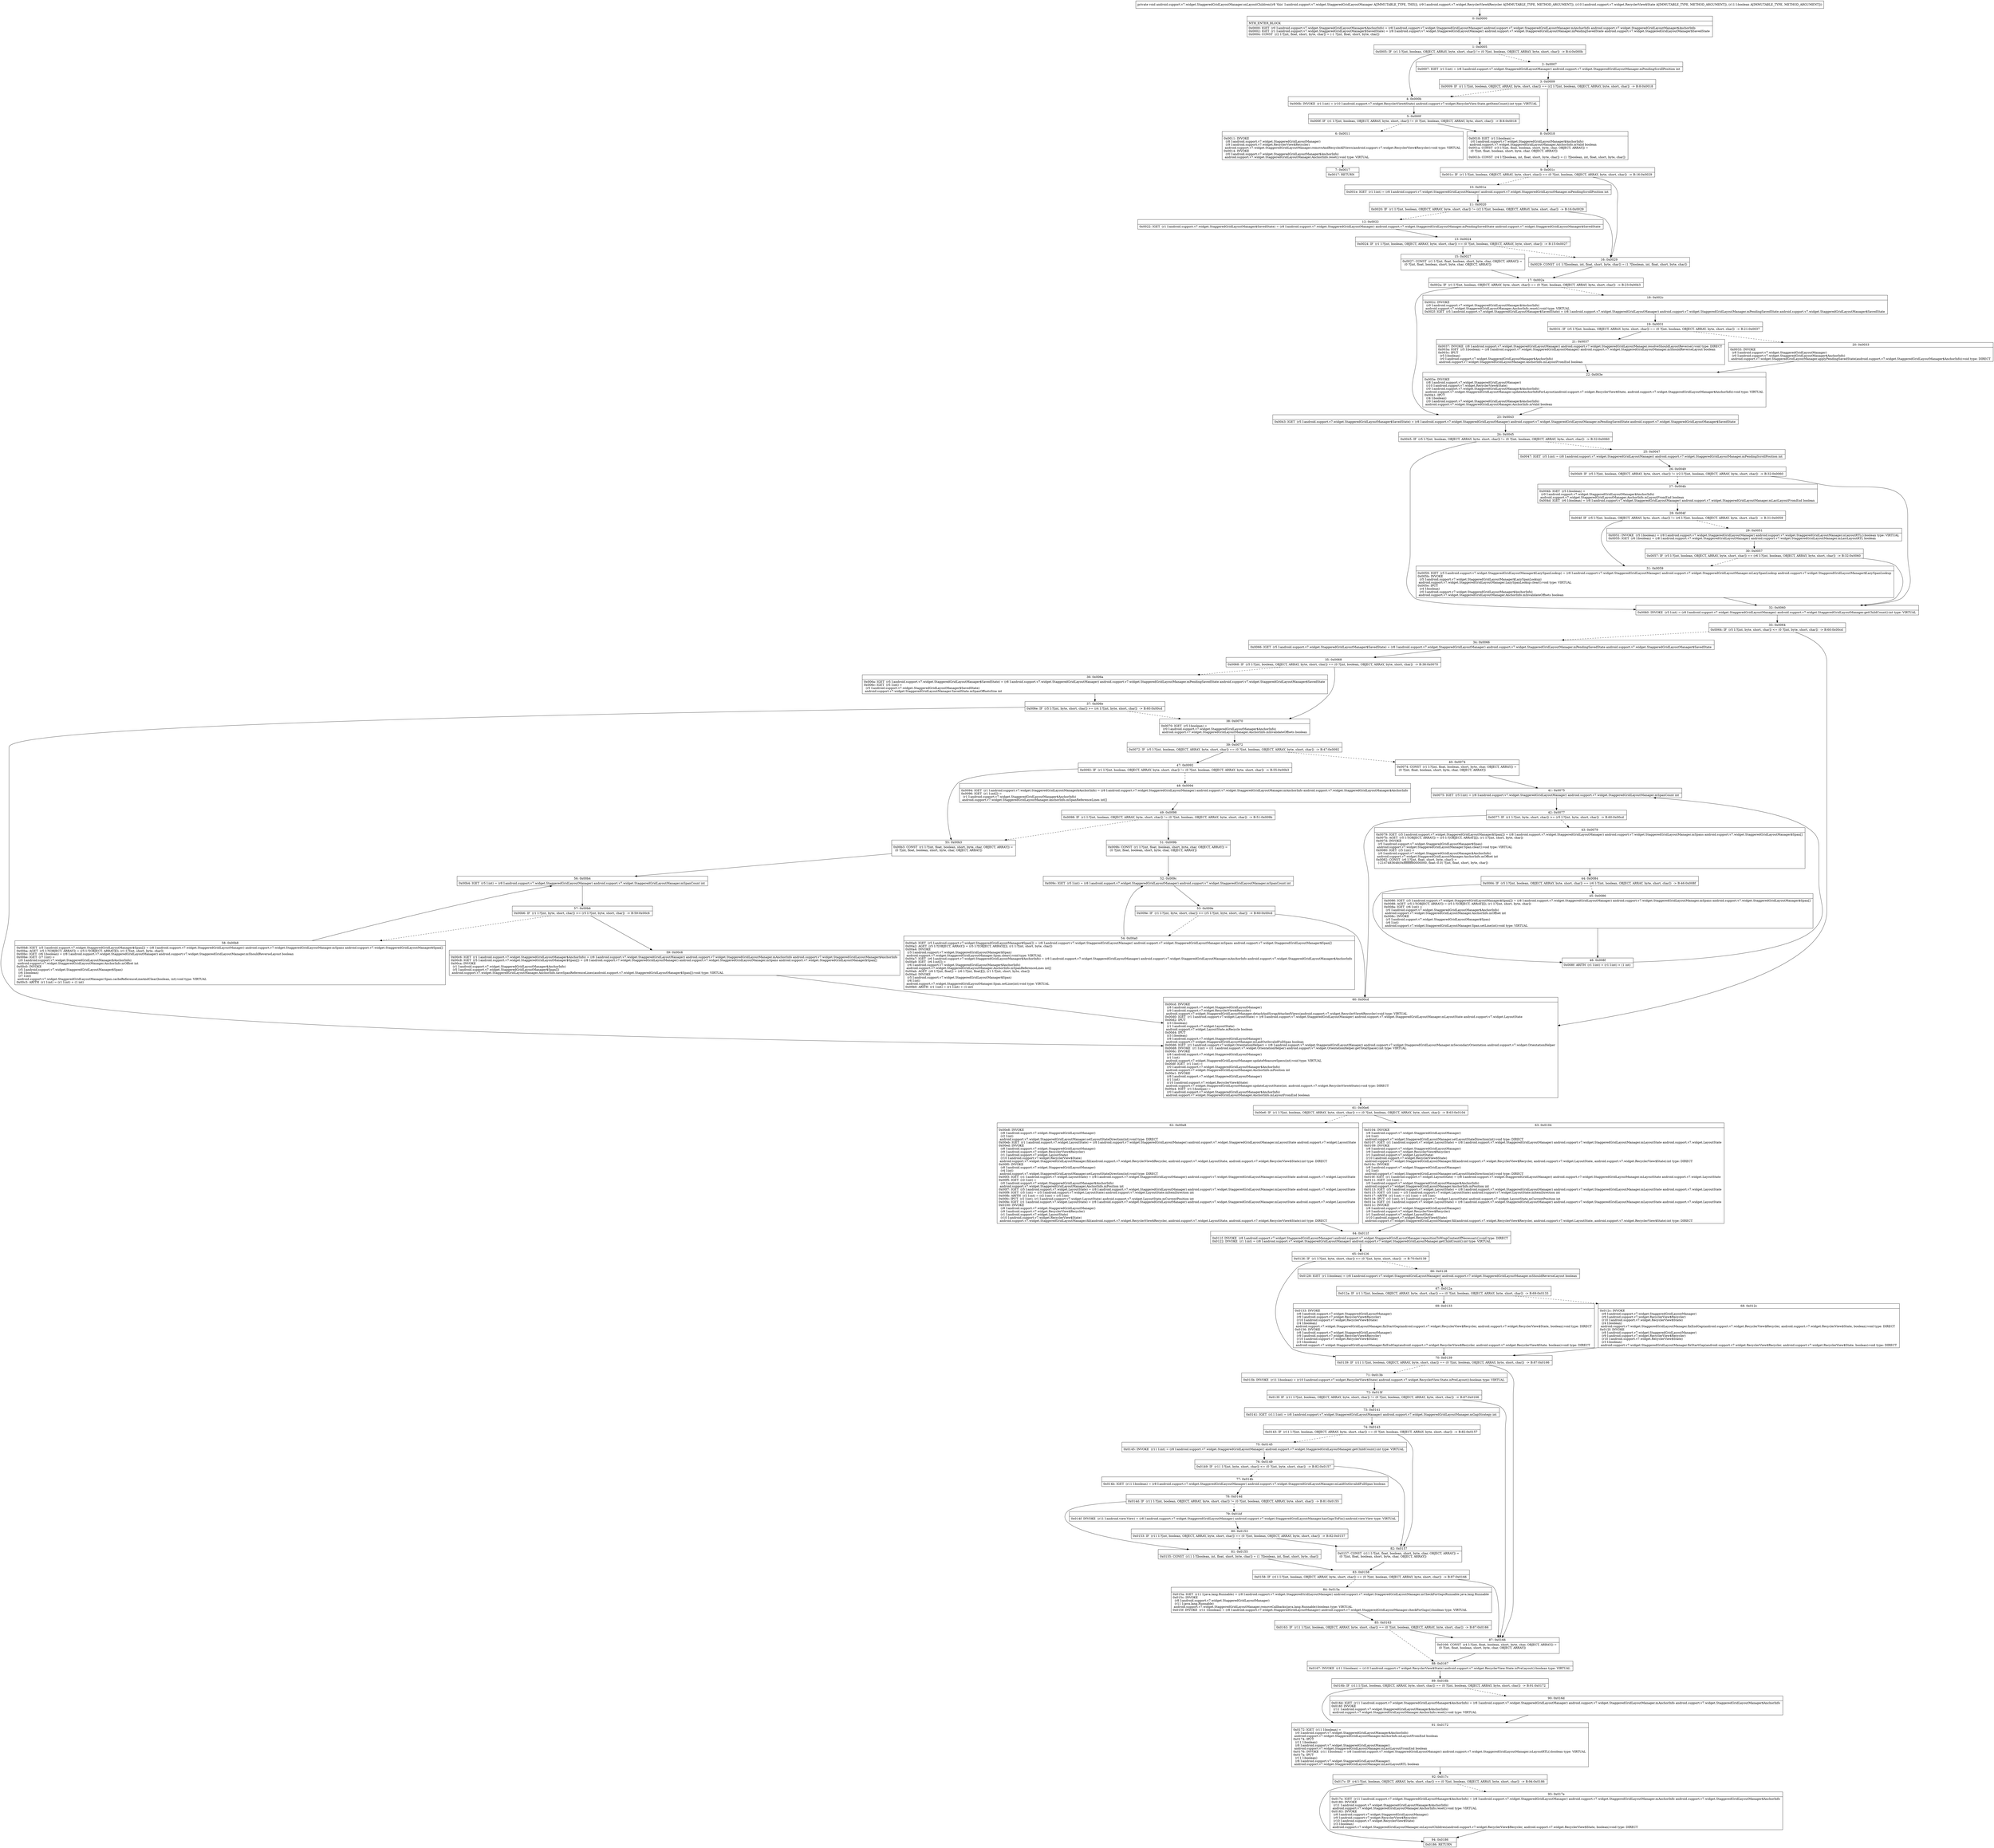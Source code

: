 digraph "CFG forandroid.support.v7.widget.StaggeredGridLayoutManager.onLayoutChildren(Landroid\/support\/v7\/widget\/RecyclerView$Recycler;Landroid\/support\/v7\/widget\/RecyclerView$State;Z)V" {
Node_0 [shape=record,label="{0\:\ 0x0000|MTH_ENTER_BLOCK\l|0x0000: IGET  (r0 I:android.support.v7.widget.StaggeredGridLayoutManager$AnchorInfo) = (r8 I:android.support.v7.widget.StaggeredGridLayoutManager) android.support.v7.widget.StaggeredGridLayoutManager.mAnchorInfo android.support.v7.widget.StaggeredGridLayoutManager$AnchorInfo \l0x0002: IGET  (r1 I:android.support.v7.widget.StaggeredGridLayoutManager$SavedState) = (r8 I:android.support.v7.widget.StaggeredGridLayoutManager) android.support.v7.widget.StaggeredGridLayoutManager.mPendingSavedState android.support.v7.widget.StaggeredGridLayoutManager$SavedState \l0x0004: CONST  (r2 I:?[int, float, short, byte, char]) = (\-1 ?[int, float, short, byte, char]) \l}"];
Node_1 [shape=record,label="{1\:\ 0x0005|0x0005: IF  (r1 I:?[int, boolean, OBJECT, ARRAY, byte, short, char]) != (0 ?[int, boolean, OBJECT, ARRAY, byte, short, char])  \-\> B:4:0x000b \l}"];
Node_2 [shape=record,label="{2\:\ 0x0007|0x0007: IGET  (r1 I:int) = (r8 I:android.support.v7.widget.StaggeredGridLayoutManager) android.support.v7.widget.StaggeredGridLayoutManager.mPendingScrollPosition int \l}"];
Node_3 [shape=record,label="{3\:\ 0x0009|0x0009: IF  (r1 I:?[int, boolean, OBJECT, ARRAY, byte, short, char]) == (r2 I:?[int, boolean, OBJECT, ARRAY, byte, short, char])  \-\> B:8:0x0018 \l}"];
Node_4 [shape=record,label="{4\:\ 0x000b|0x000b: INVOKE  (r1 I:int) = (r10 I:android.support.v7.widget.RecyclerView$State) android.support.v7.widget.RecyclerView.State.getItemCount():int type: VIRTUAL \l}"];
Node_5 [shape=record,label="{5\:\ 0x000f|0x000f: IF  (r1 I:?[int, boolean, OBJECT, ARRAY, byte, short, char]) != (0 ?[int, boolean, OBJECT, ARRAY, byte, short, char])  \-\> B:8:0x0018 \l}"];
Node_6 [shape=record,label="{6\:\ 0x0011|0x0011: INVOKE  \l  (r8 I:android.support.v7.widget.StaggeredGridLayoutManager)\l  (r9 I:android.support.v7.widget.RecyclerView$Recycler)\l android.support.v7.widget.StaggeredGridLayoutManager.removeAndRecycleAllViews(android.support.v7.widget.RecyclerView$Recycler):void type: VIRTUAL \l0x0014: INVOKE  \l  (r0 I:android.support.v7.widget.StaggeredGridLayoutManager$AnchorInfo)\l android.support.v7.widget.StaggeredGridLayoutManager.AnchorInfo.reset():void type: VIRTUAL \l}"];
Node_7 [shape=record,label="{7\:\ 0x0017|0x0017: RETURN   \l}"];
Node_8 [shape=record,label="{8\:\ 0x0018|0x0018: IGET  (r1 I:boolean) = \l  (r0 I:android.support.v7.widget.StaggeredGridLayoutManager$AnchorInfo)\l android.support.v7.widget.StaggeredGridLayoutManager.AnchorInfo.mValid boolean \l0x001a: CONST  (r3 I:?[int, float, boolean, short, byte, char, OBJECT, ARRAY]) = \l  (0 ?[int, float, boolean, short, byte, char, OBJECT, ARRAY])\l \l0x001b: CONST  (r4 I:?[boolean, int, float, short, byte, char]) = (1 ?[boolean, int, float, short, byte, char]) \l}"];
Node_9 [shape=record,label="{9\:\ 0x001c|0x001c: IF  (r1 I:?[int, boolean, OBJECT, ARRAY, byte, short, char]) == (0 ?[int, boolean, OBJECT, ARRAY, byte, short, char])  \-\> B:16:0x0029 \l}"];
Node_10 [shape=record,label="{10\:\ 0x001e|0x001e: IGET  (r1 I:int) = (r8 I:android.support.v7.widget.StaggeredGridLayoutManager) android.support.v7.widget.StaggeredGridLayoutManager.mPendingScrollPosition int \l}"];
Node_11 [shape=record,label="{11\:\ 0x0020|0x0020: IF  (r1 I:?[int, boolean, OBJECT, ARRAY, byte, short, char]) != (r2 I:?[int, boolean, OBJECT, ARRAY, byte, short, char])  \-\> B:16:0x0029 \l}"];
Node_12 [shape=record,label="{12\:\ 0x0022|0x0022: IGET  (r1 I:android.support.v7.widget.StaggeredGridLayoutManager$SavedState) = (r8 I:android.support.v7.widget.StaggeredGridLayoutManager) android.support.v7.widget.StaggeredGridLayoutManager.mPendingSavedState android.support.v7.widget.StaggeredGridLayoutManager$SavedState \l}"];
Node_13 [shape=record,label="{13\:\ 0x0024|0x0024: IF  (r1 I:?[int, boolean, OBJECT, ARRAY, byte, short, char]) == (0 ?[int, boolean, OBJECT, ARRAY, byte, short, char])  \-\> B:15:0x0027 \l}"];
Node_15 [shape=record,label="{15\:\ 0x0027|0x0027: CONST  (r1 I:?[int, float, boolean, short, byte, char, OBJECT, ARRAY]) = \l  (0 ?[int, float, boolean, short, byte, char, OBJECT, ARRAY])\l \l}"];
Node_16 [shape=record,label="{16\:\ 0x0029|0x0029: CONST  (r1 I:?[boolean, int, float, short, byte, char]) = (1 ?[boolean, int, float, short, byte, char]) \l}"];
Node_17 [shape=record,label="{17\:\ 0x002a|0x002a: IF  (r1 I:?[int, boolean, OBJECT, ARRAY, byte, short, char]) == (0 ?[int, boolean, OBJECT, ARRAY, byte, short, char])  \-\> B:23:0x0043 \l}"];
Node_18 [shape=record,label="{18\:\ 0x002c|0x002c: INVOKE  \l  (r0 I:android.support.v7.widget.StaggeredGridLayoutManager$AnchorInfo)\l android.support.v7.widget.StaggeredGridLayoutManager.AnchorInfo.reset():void type: VIRTUAL \l0x002f: IGET  (r5 I:android.support.v7.widget.StaggeredGridLayoutManager$SavedState) = (r8 I:android.support.v7.widget.StaggeredGridLayoutManager) android.support.v7.widget.StaggeredGridLayoutManager.mPendingSavedState android.support.v7.widget.StaggeredGridLayoutManager$SavedState \l}"];
Node_19 [shape=record,label="{19\:\ 0x0031|0x0031: IF  (r5 I:?[int, boolean, OBJECT, ARRAY, byte, short, char]) == (0 ?[int, boolean, OBJECT, ARRAY, byte, short, char])  \-\> B:21:0x0037 \l}"];
Node_20 [shape=record,label="{20\:\ 0x0033|0x0033: INVOKE  \l  (r8 I:android.support.v7.widget.StaggeredGridLayoutManager)\l  (r0 I:android.support.v7.widget.StaggeredGridLayoutManager$AnchorInfo)\l android.support.v7.widget.StaggeredGridLayoutManager.applyPendingSavedState(android.support.v7.widget.StaggeredGridLayoutManager$AnchorInfo):void type: DIRECT \l}"];
Node_21 [shape=record,label="{21\:\ 0x0037|0x0037: INVOKE  (r8 I:android.support.v7.widget.StaggeredGridLayoutManager) android.support.v7.widget.StaggeredGridLayoutManager.resolveShouldLayoutReverse():void type: DIRECT \l0x003a: IGET  (r5 I:boolean) = (r8 I:android.support.v7.widget.StaggeredGridLayoutManager) android.support.v7.widget.StaggeredGridLayoutManager.mShouldReverseLayout boolean \l0x003c: IPUT  \l  (r5 I:boolean)\l  (r0 I:android.support.v7.widget.StaggeredGridLayoutManager$AnchorInfo)\l android.support.v7.widget.StaggeredGridLayoutManager.AnchorInfo.mLayoutFromEnd boolean \l}"];
Node_22 [shape=record,label="{22\:\ 0x003e|0x003e: INVOKE  \l  (r8 I:android.support.v7.widget.StaggeredGridLayoutManager)\l  (r10 I:android.support.v7.widget.RecyclerView$State)\l  (r0 I:android.support.v7.widget.StaggeredGridLayoutManager$AnchorInfo)\l android.support.v7.widget.StaggeredGridLayoutManager.updateAnchorInfoForLayout(android.support.v7.widget.RecyclerView$State, android.support.v7.widget.StaggeredGridLayoutManager$AnchorInfo):void type: VIRTUAL \l0x0041: IPUT  \l  (r4 I:boolean)\l  (r0 I:android.support.v7.widget.StaggeredGridLayoutManager$AnchorInfo)\l android.support.v7.widget.StaggeredGridLayoutManager.AnchorInfo.mValid boolean \l}"];
Node_23 [shape=record,label="{23\:\ 0x0043|0x0043: IGET  (r5 I:android.support.v7.widget.StaggeredGridLayoutManager$SavedState) = (r8 I:android.support.v7.widget.StaggeredGridLayoutManager) android.support.v7.widget.StaggeredGridLayoutManager.mPendingSavedState android.support.v7.widget.StaggeredGridLayoutManager$SavedState \l}"];
Node_24 [shape=record,label="{24\:\ 0x0045|0x0045: IF  (r5 I:?[int, boolean, OBJECT, ARRAY, byte, short, char]) != (0 ?[int, boolean, OBJECT, ARRAY, byte, short, char])  \-\> B:32:0x0060 \l}"];
Node_25 [shape=record,label="{25\:\ 0x0047|0x0047: IGET  (r5 I:int) = (r8 I:android.support.v7.widget.StaggeredGridLayoutManager) android.support.v7.widget.StaggeredGridLayoutManager.mPendingScrollPosition int \l}"];
Node_26 [shape=record,label="{26\:\ 0x0049|0x0049: IF  (r5 I:?[int, boolean, OBJECT, ARRAY, byte, short, char]) != (r2 I:?[int, boolean, OBJECT, ARRAY, byte, short, char])  \-\> B:32:0x0060 \l}"];
Node_27 [shape=record,label="{27\:\ 0x004b|0x004b: IGET  (r5 I:boolean) = \l  (r0 I:android.support.v7.widget.StaggeredGridLayoutManager$AnchorInfo)\l android.support.v7.widget.StaggeredGridLayoutManager.AnchorInfo.mLayoutFromEnd boolean \l0x004d: IGET  (r6 I:boolean) = (r8 I:android.support.v7.widget.StaggeredGridLayoutManager) android.support.v7.widget.StaggeredGridLayoutManager.mLastLayoutFromEnd boolean \l}"];
Node_28 [shape=record,label="{28\:\ 0x004f|0x004f: IF  (r5 I:?[int, boolean, OBJECT, ARRAY, byte, short, char]) != (r6 I:?[int, boolean, OBJECT, ARRAY, byte, short, char])  \-\> B:31:0x0059 \l}"];
Node_29 [shape=record,label="{29\:\ 0x0051|0x0051: INVOKE  (r5 I:boolean) = (r8 I:android.support.v7.widget.StaggeredGridLayoutManager) android.support.v7.widget.StaggeredGridLayoutManager.isLayoutRTL():boolean type: VIRTUAL \l0x0055: IGET  (r6 I:boolean) = (r8 I:android.support.v7.widget.StaggeredGridLayoutManager) android.support.v7.widget.StaggeredGridLayoutManager.mLastLayoutRTL boolean \l}"];
Node_30 [shape=record,label="{30\:\ 0x0057|0x0057: IF  (r5 I:?[int, boolean, OBJECT, ARRAY, byte, short, char]) == (r6 I:?[int, boolean, OBJECT, ARRAY, byte, short, char])  \-\> B:32:0x0060 \l}"];
Node_31 [shape=record,label="{31\:\ 0x0059|0x0059: IGET  (r5 I:android.support.v7.widget.StaggeredGridLayoutManager$LazySpanLookup) = (r8 I:android.support.v7.widget.StaggeredGridLayoutManager) android.support.v7.widget.StaggeredGridLayoutManager.mLazySpanLookup android.support.v7.widget.StaggeredGridLayoutManager$LazySpanLookup \l0x005b: INVOKE  \l  (r5 I:android.support.v7.widget.StaggeredGridLayoutManager$LazySpanLookup)\l android.support.v7.widget.StaggeredGridLayoutManager.LazySpanLookup.clear():void type: VIRTUAL \l0x005e: IPUT  \l  (r4 I:boolean)\l  (r0 I:android.support.v7.widget.StaggeredGridLayoutManager$AnchorInfo)\l android.support.v7.widget.StaggeredGridLayoutManager.AnchorInfo.mInvalidateOffsets boolean \l}"];
Node_32 [shape=record,label="{32\:\ 0x0060|0x0060: INVOKE  (r5 I:int) = (r8 I:android.support.v7.widget.StaggeredGridLayoutManager) android.support.v7.widget.StaggeredGridLayoutManager.getChildCount():int type: VIRTUAL \l}"];
Node_33 [shape=record,label="{33\:\ 0x0064|0x0064: IF  (r5 I:?[int, byte, short, char]) \<= (0 ?[int, byte, short, char])  \-\> B:60:0x00cd \l}"];
Node_34 [shape=record,label="{34\:\ 0x0066|0x0066: IGET  (r5 I:android.support.v7.widget.StaggeredGridLayoutManager$SavedState) = (r8 I:android.support.v7.widget.StaggeredGridLayoutManager) android.support.v7.widget.StaggeredGridLayoutManager.mPendingSavedState android.support.v7.widget.StaggeredGridLayoutManager$SavedState \l}"];
Node_35 [shape=record,label="{35\:\ 0x0068|0x0068: IF  (r5 I:?[int, boolean, OBJECT, ARRAY, byte, short, char]) == (0 ?[int, boolean, OBJECT, ARRAY, byte, short, char])  \-\> B:38:0x0070 \l}"];
Node_36 [shape=record,label="{36\:\ 0x006a|0x006a: IGET  (r5 I:android.support.v7.widget.StaggeredGridLayoutManager$SavedState) = (r8 I:android.support.v7.widget.StaggeredGridLayoutManager) android.support.v7.widget.StaggeredGridLayoutManager.mPendingSavedState android.support.v7.widget.StaggeredGridLayoutManager$SavedState \l0x006c: IGET  (r5 I:int) = \l  (r5 I:android.support.v7.widget.StaggeredGridLayoutManager$SavedState)\l android.support.v7.widget.StaggeredGridLayoutManager.SavedState.mSpanOffsetsSize int \l}"];
Node_37 [shape=record,label="{37\:\ 0x006e|0x006e: IF  (r5 I:?[int, byte, short, char]) \>= (r4 I:?[int, byte, short, char])  \-\> B:60:0x00cd \l}"];
Node_38 [shape=record,label="{38\:\ 0x0070|0x0070: IGET  (r5 I:boolean) = \l  (r0 I:android.support.v7.widget.StaggeredGridLayoutManager$AnchorInfo)\l android.support.v7.widget.StaggeredGridLayoutManager.AnchorInfo.mInvalidateOffsets boolean \l}"];
Node_39 [shape=record,label="{39\:\ 0x0072|0x0072: IF  (r5 I:?[int, boolean, OBJECT, ARRAY, byte, short, char]) == (0 ?[int, boolean, OBJECT, ARRAY, byte, short, char])  \-\> B:47:0x0092 \l}"];
Node_40 [shape=record,label="{40\:\ 0x0074|0x0074: CONST  (r1 I:?[int, float, boolean, short, byte, char, OBJECT, ARRAY]) = \l  (0 ?[int, float, boolean, short, byte, char, OBJECT, ARRAY])\l \l}"];
Node_41 [shape=record,label="{41\:\ 0x0075|0x0075: IGET  (r5 I:int) = (r8 I:android.support.v7.widget.StaggeredGridLayoutManager) android.support.v7.widget.StaggeredGridLayoutManager.mSpanCount int \l}"];
Node_42 [shape=record,label="{42\:\ 0x0077|0x0077: IF  (r1 I:?[int, byte, short, char]) \>= (r5 I:?[int, byte, short, char])  \-\> B:60:0x00cd \l}"];
Node_43 [shape=record,label="{43\:\ 0x0079|0x0079: IGET  (r5 I:android.support.v7.widget.StaggeredGridLayoutManager$Span[]) = (r8 I:android.support.v7.widget.StaggeredGridLayoutManager) android.support.v7.widget.StaggeredGridLayoutManager.mSpans android.support.v7.widget.StaggeredGridLayoutManager$Span[] \l0x007b: AGET  (r5 I:?[OBJECT, ARRAY]) = (r5 I:?[OBJECT, ARRAY][]), (r1 I:?[int, short, byte, char]) \l0x007d: INVOKE  \l  (r5 I:android.support.v7.widget.StaggeredGridLayoutManager$Span)\l android.support.v7.widget.StaggeredGridLayoutManager.Span.clear():void type: VIRTUAL \l0x0080: IGET  (r5 I:int) = \l  (r0 I:android.support.v7.widget.StaggeredGridLayoutManager$AnchorInfo)\l android.support.v7.widget.StaggeredGridLayoutManager.AnchorInfo.mOffset int \l0x0082: CONST  (r6 I:?[int, float, short, byte, char]) = \l  (\-2147483648(0xffffffff80000000, float:\-0.0) ?[int, float, short, byte, char])\l \l}"];
Node_44 [shape=record,label="{44\:\ 0x0084|0x0084: IF  (r5 I:?[int, boolean, OBJECT, ARRAY, byte, short, char]) == (r6 I:?[int, boolean, OBJECT, ARRAY, byte, short, char])  \-\> B:46:0x008f \l}"];
Node_45 [shape=record,label="{45\:\ 0x0086|0x0086: IGET  (r5 I:android.support.v7.widget.StaggeredGridLayoutManager$Span[]) = (r8 I:android.support.v7.widget.StaggeredGridLayoutManager) android.support.v7.widget.StaggeredGridLayoutManager.mSpans android.support.v7.widget.StaggeredGridLayoutManager$Span[] \l0x0088: AGET  (r5 I:?[OBJECT, ARRAY]) = (r5 I:?[OBJECT, ARRAY][]), (r1 I:?[int, short, byte, char]) \l0x008a: IGET  (r6 I:int) = \l  (r0 I:android.support.v7.widget.StaggeredGridLayoutManager$AnchorInfo)\l android.support.v7.widget.StaggeredGridLayoutManager.AnchorInfo.mOffset int \l0x008c: INVOKE  \l  (r5 I:android.support.v7.widget.StaggeredGridLayoutManager$Span)\l  (r6 I:int)\l android.support.v7.widget.StaggeredGridLayoutManager.Span.setLine(int):void type: VIRTUAL \l}"];
Node_46 [shape=record,label="{46\:\ 0x008f|0x008f: ARITH  (r1 I:int) = (r1 I:int) + (1 int) \l}"];
Node_47 [shape=record,label="{47\:\ 0x0092|0x0092: IF  (r1 I:?[int, boolean, OBJECT, ARRAY, byte, short, char]) != (0 ?[int, boolean, OBJECT, ARRAY, byte, short, char])  \-\> B:55:0x00b3 \l}"];
Node_48 [shape=record,label="{48\:\ 0x0094|0x0094: IGET  (r1 I:android.support.v7.widget.StaggeredGridLayoutManager$AnchorInfo) = (r8 I:android.support.v7.widget.StaggeredGridLayoutManager) android.support.v7.widget.StaggeredGridLayoutManager.mAnchorInfo android.support.v7.widget.StaggeredGridLayoutManager$AnchorInfo \l0x0096: IGET  (r1 I:int[]) = \l  (r1 I:android.support.v7.widget.StaggeredGridLayoutManager$AnchorInfo)\l android.support.v7.widget.StaggeredGridLayoutManager.AnchorInfo.mSpanReferenceLines int[] \l}"];
Node_49 [shape=record,label="{49\:\ 0x0098|0x0098: IF  (r1 I:?[int, boolean, OBJECT, ARRAY, byte, short, char]) != (0 ?[int, boolean, OBJECT, ARRAY, byte, short, char])  \-\> B:51:0x009b \l}"];
Node_51 [shape=record,label="{51\:\ 0x009b|0x009b: CONST  (r1 I:?[int, float, boolean, short, byte, char, OBJECT, ARRAY]) = \l  (0 ?[int, float, boolean, short, byte, char, OBJECT, ARRAY])\l \l}"];
Node_52 [shape=record,label="{52\:\ 0x009c|0x009c: IGET  (r5 I:int) = (r8 I:android.support.v7.widget.StaggeredGridLayoutManager) android.support.v7.widget.StaggeredGridLayoutManager.mSpanCount int \l}"];
Node_53 [shape=record,label="{53\:\ 0x009e|0x009e: IF  (r1 I:?[int, byte, short, char]) \>= (r5 I:?[int, byte, short, char])  \-\> B:60:0x00cd \l}"];
Node_54 [shape=record,label="{54\:\ 0x00a0|0x00a0: IGET  (r5 I:android.support.v7.widget.StaggeredGridLayoutManager$Span[]) = (r8 I:android.support.v7.widget.StaggeredGridLayoutManager) android.support.v7.widget.StaggeredGridLayoutManager.mSpans android.support.v7.widget.StaggeredGridLayoutManager$Span[] \l0x00a2: AGET  (r5 I:?[OBJECT, ARRAY]) = (r5 I:?[OBJECT, ARRAY][]), (r1 I:?[int, short, byte, char]) \l0x00a4: INVOKE  \l  (r5 I:android.support.v7.widget.StaggeredGridLayoutManager$Span)\l android.support.v7.widget.StaggeredGridLayoutManager.Span.clear():void type: VIRTUAL \l0x00a7: IGET  (r6 I:android.support.v7.widget.StaggeredGridLayoutManager$AnchorInfo) = (r8 I:android.support.v7.widget.StaggeredGridLayoutManager) android.support.v7.widget.StaggeredGridLayoutManager.mAnchorInfo android.support.v7.widget.StaggeredGridLayoutManager$AnchorInfo \l0x00a9: IGET  (r6 I:int[]) = \l  (r6 I:android.support.v7.widget.StaggeredGridLayoutManager$AnchorInfo)\l android.support.v7.widget.StaggeredGridLayoutManager.AnchorInfo.mSpanReferenceLines int[] \l0x00ab: AGET  (r6 I:?[int, float]) = (r6 I:?[int, float][]), (r1 I:?[int, short, byte, char]) \l0x00ad: INVOKE  \l  (r5 I:android.support.v7.widget.StaggeredGridLayoutManager$Span)\l  (r6 I:int)\l android.support.v7.widget.StaggeredGridLayoutManager.Span.setLine(int):void type: VIRTUAL \l0x00b0: ARITH  (r1 I:int) = (r1 I:int) + (1 int) \l}"];
Node_55 [shape=record,label="{55\:\ 0x00b3|0x00b3: CONST  (r1 I:?[int, float, boolean, short, byte, char, OBJECT, ARRAY]) = \l  (0 ?[int, float, boolean, short, byte, char, OBJECT, ARRAY])\l \l}"];
Node_56 [shape=record,label="{56\:\ 0x00b4|0x00b4: IGET  (r5 I:int) = (r8 I:android.support.v7.widget.StaggeredGridLayoutManager) android.support.v7.widget.StaggeredGridLayoutManager.mSpanCount int \l}"];
Node_57 [shape=record,label="{57\:\ 0x00b6|0x00b6: IF  (r1 I:?[int, byte, short, char]) \>= (r5 I:?[int, byte, short, char])  \-\> B:59:0x00c6 \l}"];
Node_58 [shape=record,label="{58\:\ 0x00b8|0x00b8: IGET  (r5 I:android.support.v7.widget.StaggeredGridLayoutManager$Span[]) = (r8 I:android.support.v7.widget.StaggeredGridLayoutManager) android.support.v7.widget.StaggeredGridLayoutManager.mSpans android.support.v7.widget.StaggeredGridLayoutManager$Span[] \l0x00ba: AGET  (r5 I:?[OBJECT, ARRAY]) = (r5 I:?[OBJECT, ARRAY][]), (r1 I:?[int, short, byte, char]) \l0x00bc: IGET  (r6 I:boolean) = (r8 I:android.support.v7.widget.StaggeredGridLayoutManager) android.support.v7.widget.StaggeredGridLayoutManager.mShouldReverseLayout boolean \l0x00be: IGET  (r7 I:int) = \l  (r0 I:android.support.v7.widget.StaggeredGridLayoutManager$AnchorInfo)\l android.support.v7.widget.StaggeredGridLayoutManager.AnchorInfo.mOffset int \l0x00c0: INVOKE  \l  (r5 I:android.support.v7.widget.StaggeredGridLayoutManager$Span)\l  (r6 I:boolean)\l  (r7 I:int)\l android.support.v7.widget.StaggeredGridLayoutManager.Span.cacheReferenceLineAndClear(boolean, int):void type: VIRTUAL \l0x00c3: ARITH  (r1 I:int) = (r1 I:int) + (1 int) \l}"];
Node_59 [shape=record,label="{59\:\ 0x00c6|0x00c6: IGET  (r1 I:android.support.v7.widget.StaggeredGridLayoutManager$AnchorInfo) = (r8 I:android.support.v7.widget.StaggeredGridLayoutManager) android.support.v7.widget.StaggeredGridLayoutManager.mAnchorInfo android.support.v7.widget.StaggeredGridLayoutManager$AnchorInfo \l0x00c8: IGET  (r5 I:android.support.v7.widget.StaggeredGridLayoutManager$Span[]) = (r8 I:android.support.v7.widget.StaggeredGridLayoutManager) android.support.v7.widget.StaggeredGridLayoutManager.mSpans android.support.v7.widget.StaggeredGridLayoutManager$Span[] \l0x00ca: INVOKE  \l  (r1 I:android.support.v7.widget.StaggeredGridLayoutManager$AnchorInfo)\l  (r5 I:android.support.v7.widget.StaggeredGridLayoutManager$Span[])\l android.support.v7.widget.StaggeredGridLayoutManager.AnchorInfo.saveSpanReferenceLines(android.support.v7.widget.StaggeredGridLayoutManager$Span[]):void type: VIRTUAL \l}"];
Node_60 [shape=record,label="{60\:\ 0x00cd|0x00cd: INVOKE  \l  (r8 I:android.support.v7.widget.StaggeredGridLayoutManager)\l  (r9 I:android.support.v7.widget.RecyclerView$Recycler)\l android.support.v7.widget.StaggeredGridLayoutManager.detachAndScrapAttachedViews(android.support.v7.widget.RecyclerView$Recycler):void type: VIRTUAL \l0x00d0: IGET  (r1 I:android.support.v7.widget.LayoutState) = (r8 I:android.support.v7.widget.StaggeredGridLayoutManager) android.support.v7.widget.StaggeredGridLayoutManager.mLayoutState android.support.v7.widget.LayoutState \l0x00d2: IPUT  \l  (r3 I:boolean)\l  (r1 I:android.support.v7.widget.LayoutState)\l android.support.v7.widget.LayoutState.mRecycle boolean \l0x00d4: IPUT  \l  (r3 I:boolean)\l  (r8 I:android.support.v7.widget.StaggeredGridLayoutManager)\l android.support.v7.widget.StaggeredGridLayoutManager.mLaidOutInvalidFullSpan boolean \l0x00d6: IGET  (r1 I:android.support.v7.widget.OrientationHelper) = (r8 I:android.support.v7.widget.StaggeredGridLayoutManager) android.support.v7.widget.StaggeredGridLayoutManager.mSecondaryOrientation android.support.v7.widget.OrientationHelper \l0x00d8: INVOKE  (r1 I:int) = (r1 I:android.support.v7.widget.OrientationHelper) android.support.v7.widget.OrientationHelper.getTotalSpace():int type: VIRTUAL \l0x00dc: INVOKE  \l  (r8 I:android.support.v7.widget.StaggeredGridLayoutManager)\l  (r1 I:int)\l android.support.v7.widget.StaggeredGridLayoutManager.updateMeasureSpecs(int):void type: VIRTUAL \l0x00df: IGET  (r1 I:int) = \l  (r0 I:android.support.v7.widget.StaggeredGridLayoutManager$AnchorInfo)\l android.support.v7.widget.StaggeredGridLayoutManager.AnchorInfo.mPosition int \l0x00e1: INVOKE  \l  (r8 I:android.support.v7.widget.StaggeredGridLayoutManager)\l  (r1 I:int)\l  (r10 I:android.support.v7.widget.RecyclerView$State)\l android.support.v7.widget.StaggeredGridLayoutManager.updateLayoutState(int, android.support.v7.widget.RecyclerView$State):void type: DIRECT \l0x00e4: IGET  (r1 I:boolean) = \l  (r0 I:android.support.v7.widget.StaggeredGridLayoutManager$AnchorInfo)\l android.support.v7.widget.StaggeredGridLayoutManager.AnchorInfo.mLayoutFromEnd boolean \l}"];
Node_61 [shape=record,label="{61\:\ 0x00e6|0x00e6: IF  (r1 I:?[int, boolean, OBJECT, ARRAY, byte, short, char]) == (0 ?[int, boolean, OBJECT, ARRAY, byte, short, char])  \-\> B:63:0x0104 \l}"];
Node_62 [shape=record,label="{62\:\ 0x00e8|0x00e8: INVOKE  \l  (r8 I:android.support.v7.widget.StaggeredGridLayoutManager)\l  (r2 I:int)\l android.support.v7.widget.StaggeredGridLayoutManager.setLayoutStateDirection(int):void type: DIRECT \l0x00eb: IGET  (r1 I:android.support.v7.widget.LayoutState) = (r8 I:android.support.v7.widget.StaggeredGridLayoutManager) android.support.v7.widget.StaggeredGridLayoutManager.mLayoutState android.support.v7.widget.LayoutState \l0x00ed: INVOKE  \l  (r8 I:android.support.v7.widget.StaggeredGridLayoutManager)\l  (r9 I:android.support.v7.widget.RecyclerView$Recycler)\l  (r1 I:android.support.v7.widget.LayoutState)\l  (r10 I:android.support.v7.widget.RecyclerView$State)\l android.support.v7.widget.StaggeredGridLayoutManager.fill(android.support.v7.widget.RecyclerView$Recycler, android.support.v7.widget.LayoutState, android.support.v7.widget.RecyclerView$State):int type: DIRECT \l0x00f0: INVOKE  \l  (r8 I:android.support.v7.widget.StaggeredGridLayoutManager)\l  (r4 I:int)\l android.support.v7.widget.StaggeredGridLayoutManager.setLayoutStateDirection(int):void type: DIRECT \l0x00f3: IGET  (r1 I:android.support.v7.widget.LayoutState) = (r8 I:android.support.v7.widget.StaggeredGridLayoutManager) android.support.v7.widget.StaggeredGridLayoutManager.mLayoutState android.support.v7.widget.LayoutState \l0x00f5: IGET  (r2 I:int) = \l  (r0 I:android.support.v7.widget.StaggeredGridLayoutManager$AnchorInfo)\l android.support.v7.widget.StaggeredGridLayoutManager.AnchorInfo.mPosition int \l0x00f7: IGET  (r5 I:android.support.v7.widget.LayoutState) = (r8 I:android.support.v7.widget.StaggeredGridLayoutManager) android.support.v7.widget.StaggeredGridLayoutManager.mLayoutState android.support.v7.widget.LayoutState \l0x00f9: IGET  (r5 I:int) = (r5 I:android.support.v7.widget.LayoutState) android.support.v7.widget.LayoutState.mItemDirection int \l0x00fb: ARITH  (r2 I:int) = (r2 I:int) + (r5 I:int) \l0x00fc: IPUT  (r2 I:int), (r1 I:android.support.v7.widget.LayoutState) android.support.v7.widget.LayoutState.mCurrentPosition int \l0x00fe: IGET  (r1 I:android.support.v7.widget.LayoutState) = (r8 I:android.support.v7.widget.StaggeredGridLayoutManager) android.support.v7.widget.StaggeredGridLayoutManager.mLayoutState android.support.v7.widget.LayoutState \l0x0100: INVOKE  \l  (r8 I:android.support.v7.widget.StaggeredGridLayoutManager)\l  (r9 I:android.support.v7.widget.RecyclerView$Recycler)\l  (r1 I:android.support.v7.widget.LayoutState)\l  (r10 I:android.support.v7.widget.RecyclerView$State)\l android.support.v7.widget.StaggeredGridLayoutManager.fill(android.support.v7.widget.RecyclerView$Recycler, android.support.v7.widget.LayoutState, android.support.v7.widget.RecyclerView$State):int type: DIRECT \l}"];
Node_63 [shape=record,label="{63\:\ 0x0104|0x0104: INVOKE  \l  (r8 I:android.support.v7.widget.StaggeredGridLayoutManager)\l  (r4 I:int)\l android.support.v7.widget.StaggeredGridLayoutManager.setLayoutStateDirection(int):void type: DIRECT \l0x0107: IGET  (r1 I:android.support.v7.widget.LayoutState) = (r8 I:android.support.v7.widget.StaggeredGridLayoutManager) android.support.v7.widget.StaggeredGridLayoutManager.mLayoutState android.support.v7.widget.LayoutState \l0x0109: INVOKE  \l  (r8 I:android.support.v7.widget.StaggeredGridLayoutManager)\l  (r9 I:android.support.v7.widget.RecyclerView$Recycler)\l  (r1 I:android.support.v7.widget.LayoutState)\l  (r10 I:android.support.v7.widget.RecyclerView$State)\l android.support.v7.widget.StaggeredGridLayoutManager.fill(android.support.v7.widget.RecyclerView$Recycler, android.support.v7.widget.LayoutState, android.support.v7.widget.RecyclerView$State):int type: DIRECT \l0x010c: INVOKE  \l  (r8 I:android.support.v7.widget.StaggeredGridLayoutManager)\l  (r2 I:int)\l android.support.v7.widget.StaggeredGridLayoutManager.setLayoutStateDirection(int):void type: DIRECT \l0x010f: IGET  (r1 I:android.support.v7.widget.LayoutState) = (r8 I:android.support.v7.widget.StaggeredGridLayoutManager) android.support.v7.widget.StaggeredGridLayoutManager.mLayoutState android.support.v7.widget.LayoutState \l0x0111: IGET  (r2 I:int) = \l  (r0 I:android.support.v7.widget.StaggeredGridLayoutManager$AnchorInfo)\l android.support.v7.widget.StaggeredGridLayoutManager.AnchorInfo.mPosition int \l0x0113: IGET  (r5 I:android.support.v7.widget.LayoutState) = (r8 I:android.support.v7.widget.StaggeredGridLayoutManager) android.support.v7.widget.StaggeredGridLayoutManager.mLayoutState android.support.v7.widget.LayoutState \l0x0115: IGET  (r5 I:int) = (r5 I:android.support.v7.widget.LayoutState) android.support.v7.widget.LayoutState.mItemDirection int \l0x0117: ARITH  (r2 I:int) = (r2 I:int) + (r5 I:int) \l0x0118: IPUT  (r2 I:int), (r1 I:android.support.v7.widget.LayoutState) android.support.v7.widget.LayoutState.mCurrentPosition int \l0x011a: IGET  (r1 I:android.support.v7.widget.LayoutState) = (r8 I:android.support.v7.widget.StaggeredGridLayoutManager) android.support.v7.widget.StaggeredGridLayoutManager.mLayoutState android.support.v7.widget.LayoutState \l0x011c: INVOKE  \l  (r8 I:android.support.v7.widget.StaggeredGridLayoutManager)\l  (r9 I:android.support.v7.widget.RecyclerView$Recycler)\l  (r1 I:android.support.v7.widget.LayoutState)\l  (r10 I:android.support.v7.widget.RecyclerView$State)\l android.support.v7.widget.StaggeredGridLayoutManager.fill(android.support.v7.widget.RecyclerView$Recycler, android.support.v7.widget.LayoutState, android.support.v7.widget.RecyclerView$State):int type: DIRECT \l}"];
Node_64 [shape=record,label="{64\:\ 0x011f|0x011f: INVOKE  (r8 I:android.support.v7.widget.StaggeredGridLayoutManager) android.support.v7.widget.StaggeredGridLayoutManager.repositionToWrapContentIfNecessary():void type: DIRECT \l0x0122: INVOKE  (r1 I:int) = (r8 I:android.support.v7.widget.StaggeredGridLayoutManager) android.support.v7.widget.StaggeredGridLayoutManager.getChildCount():int type: VIRTUAL \l}"];
Node_65 [shape=record,label="{65\:\ 0x0126|0x0126: IF  (r1 I:?[int, byte, short, char]) \<= (0 ?[int, byte, short, char])  \-\> B:70:0x0139 \l}"];
Node_66 [shape=record,label="{66\:\ 0x0128|0x0128: IGET  (r1 I:boolean) = (r8 I:android.support.v7.widget.StaggeredGridLayoutManager) android.support.v7.widget.StaggeredGridLayoutManager.mShouldReverseLayout boolean \l}"];
Node_67 [shape=record,label="{67\:\ 0x012a|0x012a: IF  (r1 I:?[int, boolean, OBJECT, ARRAY, byte, short, char]) == (0 ?[int, boolean, OBJECT, ARRAY, byte, short, char])  \-\> B:69:0x0133 \l}"];
Node_68 [shape=record,label="{68\:\ 0x012c|0x012c: INVOKE  \l  (r8 I:android.support.v7.widget.StaggeredGridLayoutManager)\l  (r9 I:android.support.v7.widget.RecyclerView$Recycler)\l  (r10 I:android.support.v7.widget.RecyclerView$State)\l  (r4 I:boolean)\l android.support.v7.widget.StaggeredGridLayoutManager.fixEndGap(android.support.v7.widget.RecyclerView$Recycler, android.support.v7.widget.RecyclerView$State, boolean):void type: DIRECT \l0x012f: INVOKE  \l  (r8 I:android.support.v7.widget.StaggeredGridLayoutManager)\l  (r9 I:android.support.v7.widget.RecyclerView$Recycler)\l  (r10 I:android.support.v7.widget.RecyclerView$State)\l  (r3 I:boolean)\l android.support.v7.widget.StaggeredGridLayoutManager.fixStartGap(android.support.v7.widget.RecyclerView$Recycler, android.support.v7.widget.RecyclerView$State, boolean):void type: DIRECT \l}"];
Node_69 [shape=record,label="{69\:\ 0x0133|0x0133: INVOKE  \l  (r8 I:android.support.v7.widget.StaggeredGridLayoutManager)\l  (r9 I:android.support.v7.widget.RecyclerView$Recycler)\l  (r10 I:android.support.v7.widget.RecyclerView$State)\l  (r4 I:boolean)\l android.support.v7.widget.StaggeredGridLayoutManager.fixStartGap(android.support.v7.widget.RecyclerView$Recycler, android.support.v7.widget.RecyclerView$State, boolean):void type: DIRECT \l0x0136: INVOKE  \l  (r8 I:android.support.v7.widget.StaggeredGridLayoutManager)\l  (r9 I:android.support.v7.widget.RecyclerView$Recycler)\l  (r10 I:android.support.v7.widget.RecyclerView$State)\l  (r3 I:boolean)\l android.support.v7.widget.StaggeredGridLayoutManager.fixEndGap(android.support.v7.widget.RecyclerView$Recycler, android.support.v7.widget.RecyclerView$State, boolean):void type: DIRECT \l}"];
Node_70 [shape=record,label="{70\:\ 0x0139|0x0139: IF  (r11 I:?[int, boolean, OBJECT, ARRAY, byte, short, char]) == (0 ?[int, boolean, OBJECT, ARRAY, byte, short, char])  \-\> B:87:0x0166 \l}"];
Node_71 [shape=record,label="{71\:\ 0x013b|0x013b: INVOKE  (r11 I:boolean) = (r10 I:android.support.v7.widget.RecyclerView$State) android.support.v7.widget.RecyclerView.State.isPreLayout():boolean type: VIRTUAL \l}"];
Node_72 [shape=record,label="{72\:\ 0x013f|0x013f: IF  (r11 I:?[int, boolean, OBJECT, ARRAY, byte, short, char]) != (0 ?[int, boolean, OBJECT, ARRAY, byte, short, char])  \-\> B:87:0x0166 \l}"];
Node_73 [shape=record,label="{73\:\ 0x0141|0x0141: IGET  (r11 I:int) = (r8 I:android.support.v7.widget.StaggeredGridLayoutManager) android.support.v7.widget.StaggeredGridLayoutManager.mGapStrategy int \l}"];
Node_74 [shape=record,label="{74\:\ 0x0143|0x0143: IF  (r11 I:?[int, boolean, OBJECT, ARRAY, byte, short, char]) == (0 ?[int, boolean, OBJECT, ARRAY, byte, short, char])  \-\> B:82:0x0157 \l}"];
Node_75 [shape=record,label="{75\:\ 0x0145|0x0145: INVOKE  (r11 I:int) = (r8 I:android.support.v7.widget.StaggeredGridLayoutManager) android.support.v7.widget.StaggeredGridLayoutManager.getChildCount():int type: VIRTUAL \l}"];
Node_76 [shape=record,label="{76\:\ 0x0149|0x0149: IF  (r11 I:?[int, byte, short, char]) \<= (0 ?[int, byte, short, char])  \-\> B:82:0x0157 \l}"];
Node_77 [shape=record,label="{77\:\ 0x014b|0x014b: IGET  (r11 I:boolean) = (r8 I:android.support.v7.widget.StaggeredGridLayoutManager) android.support.v7.widget.StaggeredGridLayoutManager.mLaidOutInvalidFullSpan boolean \l}"];
Node_78 [shape=record,label="{78\:\ 0x014d|0x014d: IF  (r11 I:?[int, boolean, OBJECT, ARRAY, byte, short, char]) != (0 ?[int, boolean, OBJECT, ARRAY, byte, short, char])  \-\> B:81:0x0155 \l}"];
Node_79 [shape=record,label="{79\:\ 0x014f|0x014f: INVOKE  (r11 I:android.view.View) = (r8 I:android.support.v7.widget.StaggeredGridLayoutManager) android.support.v7.widget.StaggeredGridLayoutManager.hasGapsToFix():android.view.View type: VIRTUAL \l}"];
Node_80 [shape=record,label="{80\:\ 0x0153|0x0153: IF  (r11 I:?[int, boolean, OBJECT, ARRAY, byte, short, char]) == (0 ?[int, boolean, OBJECT, ARRAY, byte, short, char])  \-\> B:82:0x0157 \l}"];
Node_81 [shape=record,label="{81\:\ 0x0155|0x0155: CONST  (r11 I:?[boolean, int, float, short, byte, char]) = (1 ?[boolean, int, float, short, byte, char]) \l}"];
Node_82 [shape=record,label="{82\:\ 0x0157|0x0157: CONST  (r11 I:?[int, float, boolean, short, byte, char, OBJECT, ARRAY]) = \l  (0 ?[int, float, boolean, short, byte, char, OBJECT, ARRAY])\l \l}"];
Node_83 [shape=record,label="{83\:\ 0x0158|0x0158: IF  (r11 I:?[int, boolean, OBJECT, ARRAY, byte, short, char]) == (0 ?[int, boolean, OBJECT, ARRAY, byte, short, char])  \-\> B:87:0x0166 \l}"];
Node_84 [shape=record,label="{84\:\ 0x015a|0x015a: IGET  (r11 I:java.lang.Runnable) = (r8 I:android.support.v7.widget.StaggeredGridLayoutManager) android.support.v7.widget.StaggeredGridLayoutManager.mCheckForGapsRunnable java.lang.Runnable \l0x015c: INVOKE  \l  (r8 I:android.support.v7.widget.StaggeredGridLayoutManager)\l  (r11 I:java.lang.Runnable)\l android.support.v7.widget.StaggeredGridLayoutManager.removeCallbacks(java.lang.Runnable):boolean type: VIRTUAL \l0x015f: INVOKE  (r11 I:boolean) = (r8 I:android.support.v7.widget.StaggeredGridLayoutManager) android.support.v7.widget.StaggeredGridLayoutManager.checkForGaps():boolean type: VIRTUAL \l}"];
Node_85 [shape=record,label="{85\:\ 0x0163|0x0163: IF  (r11 I:?[int, boolean, OBJECT, ARRAY, byte, short, char]) == (0 ?[int, boolean, OBJECT, ARRAY, byte, short, char])  \-\> B:87:0x0166 \l}"];
Node_87 [shape=record,label="{87\:\ 0x0166|0x0166: CONST  (r4 I:?[int, float, boolean, short, byte, char, OBJECT, ARRAY]) = \l  (0 ?[int, float, boolean, short, byte, char, OBJECT, ARRAY])\l \l}"];
Node_88 [shape=record,label="{88\:\ 0x0167|0x0167: INVOKE  (r11 I:boolean) = (r10 I:android.support.v7.widget.RecyclerView$State) android.support.v7.widget.RecyclerView.State.isPreLayout():boolean type: VIRTUAL \l}"];
Node_89 [shape=record,label="{89\:\ 0x016b|0x016b: IF  (r11 I:?[int, boolean, OBJECT, ARRAY, byte, short, char]) == (0 ?[int, boolean, OBJECT, ARRAY, byte, short, char])  \-\> B:91:0x0172 \l}"];
Node_90 [shape=record,label="{90\:\ 0x016d|0x016d: IGET  (r11 I:android.support.v7.widget.StaggeredGridLayoutManager$AnchorInfo) = (r8 I:android.support.v7.widget.StaggeredGridLayoutManager) android.support.v7.widget.StaggeredGridLayoutManager.mAnchorInfo android.support.v7.widget.StaggeredGridLayoutManager$AnchorInfo \l0x016f: INVOKE  \l  (r11 I:android.support.v7.widget.StaggeredGridLayoutManager$AnchorInfo)\l android.support.v7.widget.StaggeredGridLayoutManager.AnchorInfo.reset():void type: VIRTUAL \l}"];
Node_91 [shape=record,label="{91\:\ 0x0172|0x0172: IGET  (r11 I:boolean) = \l  (r0 I:android.support.v7.widget.StaggeredGridLayoutManager$AnchorInfo)\l android.support.v7.widget.StaggeredGridLayoutManager.AnchorInfo.mLayoutFromEnd boolean \l0x0174: IPUT  \l  (r11 I:boolean)\l  (r8 I:android.support.v7.widget.StaggeredGridLayoutManager)\l android.support.v7.widget.StaggeredGridLayoutManager.mLastLayoutFromEnd boolean \l0x0176: INVOKE  (r11 I:boolean) = (r8 I:android.support.v7.widget.StaggeredGridLayoutManager) android.support.v7.widget.StaggeredGridLayoutManager.isLayoutRTL():boolean type: VIRTUAL \l0x017a: IPUT  \l  (r11 I:boolean)\l  (r8 I:android.support.v7.widget.StaggeredGridLayoutManager)\l android.support.v7.widget.StaggeredGridLayoutManager.mLastLayoutRTL boolean \l}"];
Node_92 [shape=record,label="{92\:\ 0x017c|0x017c: IF  (r4 I:?[int, boolean, OBJECT, ARRAY, byte, short, char]) == (0 ?[int, boolean, OBJECT, ARRAY, byte, short, char])  \-\> B:94:0x0186 \l}"];
Node_93 [shape=record,label="{93\:\ 0x017e|0x017e: IGET  (r11 I:android.support.v7.widget.StaggeredGridLayoutManager$AnchorInfo) = (r8 I:android.support.v7.widget.StaggeredGridLayoutManager) android.support.v7.widget.StaggeredGridLayoutManager.mAnchorInfo android.support.v7.widget.StaggeredGridLayoutManager$AnchorInfo \l0x0180: INVOKE  \l  (r11 I:android.support.v7.widget.StaggeredGridLayoutManager$AnchorInfo)\l android.support.v7.widget.StaggeredGridLayoutManager.AnchorInfo.reset():void type: VIRTUAL \l0x0183: INVOKE  \l  (r8 I:android.support.v7.widget.StaggeredGridLayoutManager)\l  (r9 I:android.support.v7.widget.RecyclerView$Recycler)\l  (r10 I:android.support.v7.widget.RecyclerView$State)\l  (r3 I:boolean)\l android.support.v7.widget.StaggeredGridLayoutManager.onLayoutChildren(android.support.v7.widget.RecyclerView$Recycler, android.support.v7.widget.RecyclerView$State, boolean):void type: DIRECT \l}"];
Node_94 [shape=record,label="{94\:\ 0x0186|0x0186: RETURN   \l}"];
MethodNode[shape=record,label="{private void android.support.v7.widget.StaggeredGridLayoutManager.onLayoutChildren((r8 'this' I:android.support.v7.widget.StaggeredGridLayoutManager A[IMMUTABLE_TYPE, THIS]), (r9 I:android.support.v7.widget.RecyclerView$Recycler A[IMMUTABLE_TYPE, METHOD_ARGUMENT]), (r10 I:android.support.v7.widget.RecyclerView$State A[IMMUTABLE_TYPE, METHOD_ARGUMENT]), (r11 I:boolean A[IMMUTABLE_TYPE, METHOD_ARGUMENT])) }"];
MethodNode -> Node_0;
Node_0 -> Node_1;
Node_1 -> Node_2[style=dashed];
Node_1 -> Node_4;
Node_2 -> Node_3;
Node_3 -> Node_4[style=dashed];
Node_3 -> Node_8;
Node_4 -> Node_5;
Node_5 -> Node_6[style=dashed];
Node_5 -> Node_8;
Node_6 -> Node_7;
Node_8 -> Node_9;
Node_9 -> Node_10[style=dashed];
Node_9 -> Node_16;
Node_10 -> Node_11;
Node_11 -> Node_12[style=dashed];
Node_11 -> Node_16;
Node_12 -> Node_13;
Node_13 -> Node_15;
Node_13 -> Node_16[style=dashed];
Node_15 -> Node_17;
Node_16 -> Node_17;
Node_17 -> Node_18[style=dashed];
Node_17 -> Node_23;
Node_18 -> Node_19;
Node_19 -> Node_20[style=dashed];
Node_19 -> Node_21;
Node_20 -> Node_22;
Node_21 -> Node_22;
Node_22 -> Node_23;
Node_23 -> Node_24;
Node_24 -> Node_25[style=dashed];
Node_24 -> Node_32;
Node_25 -> Node_26;
Node_26 -> Node_27[style=dashed];
Node_26 -> Node_32;
Node_27 -> Node_28;
Node_28 -> Node_29[style=dashed];
Node_28 -> Node_31;
Node_29 -> Node_30;
Node_30 -> Node_31[style=dashed];
Node_30 -> Node_32;
Node_31 -> Node_32;
Node_32 -> Node_33;
Node_33 -> Node_34[style=dashed];
Node_33 -> Node_60;
Node_34 -> Node_35;
Node_35 -> Node_36[style=dashed];
Node_35 -> Node_38;
Node_36 -> Node_37;
Node_37 -> Node_38[style=dashed];
Node_37 -> Node_60;
Node_38 -> Node_39;
Node_39 -> Node_40[style=dashed];
Node_39 -> Node_47;
Node_40 -> Node_41;
Node_41 -> Node_42;
Node_42 -> Node_43[style=dashed];
Node_42 -> Node_60;
Node_43 -> Node_44;
Node_44 -> Node_45[style=dashed];
Node_44 -> Node_46;
Node_45 -> Node_46;
Node_46 -> Node_41;
Node_47 -> Node_48[style=dashed];
Node_47 -> Node_55;
Node_48 -> Node_49;
Node_49 -> Node_51;
Node_49 -> Node_55[style=dashed];
Node_51 -> Node_52;
Node_52 -> Node_53;
Node_53 -> Node_54[style=dashed];
Node_53 -> Node_60;
Node_54 -> Node_52;
Node_55 -> Node_56;
Node_56 -> Node_57;
Node_57 -> Node_58[style=dashed];
Node_57 -> Node_59;
Node_58 -> Node_56;
Node_59 -> Node_60;
Node_60 -> Node_61;
Node_61 -> Node_62[style=dashed];
Node_61 -> Node_63;
Node_62 -> Node_64;
Node_63 -> Node_64;
Node_64 -> Node_65;
Node_65 -> Node_66[style=dashed];
Node_65 -> Node_70;
Node_66 -> Node_67;
Node_67 -> Node_68[style=dashed];
Node_67 -> Node_69;
Node_68 -> Node_70;
Node_69 -> Node_70;
Node_70 -> Node_71[style=dashed];
Node_70 -> Node_87;
Node_71 -> Node_72;
Node_72 -> Node_73[style=dashed];
Node_72 -> Node_87;
Node_73 -> Node_74;
Node_74 -> Node_75[style=dashed];
Node_74 -> Node_82;
Node_75 -> Node_76;
Node_76 -> Node_77[style=dashed];
Node_76 -> Node_82;
Node_77 -> Node_78;
Node_78 -> Node_79[style=dashed];
Node_78 -> Node_81;
Node_79 -> Node_80;
Node_80 -> Node_81[style=dashed];
Node_80 -> Node_82;
Node_81 -> Node_83;
Node_82 -> Node_83;
Node_83 -> Node_84[style=dashed];
Node_83 -> Node_87;
Node_84 -> Node_85;
Node_85 -> Node_87;
Node_85 -> Node_88[style=dashed];
Node_87 -> Node_88;
Node_88 -> Node_89;
Node_89 -> Node_90[style=dashed];
Node_89 -> Node_91;
Node_90 -> Node_91;
Node_91 -> Node_92;
Node_92 -> Node_93[style=dashed];
Node_92 -> Node_94;
Node_93 -> Node_94;
}

